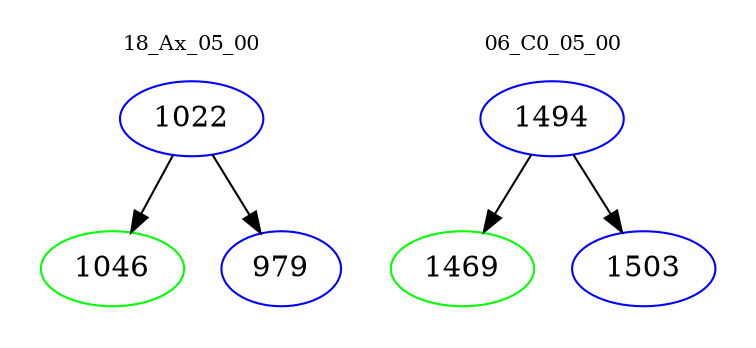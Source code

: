 digraph{
subgraph cluster_0 {
color = white
label = "18_Ax_05_00";
fontsize=10;
T0_1022 [label="1022", color="blue"]
T0_1022 -> T0_1046 [color="black"]
T0_1046 [label="1046", color="green"]
T0_1022 -> T0_979 [color="black"]
T0_979 [label="979", color="blue"]
}
subgraph cluster_1 {
color = white
label = "06_C0_05_00";
fontsize=10;
T1_1494 [label="1494", color="blue"]
T1_1494 -> T1_1469 [color="black"]
T1_1469 [label="1469", color="green"]
T1_1494 -> T1_1503 [color="black"]
T1_1503 [label="1503", color="blue"]
}
}
